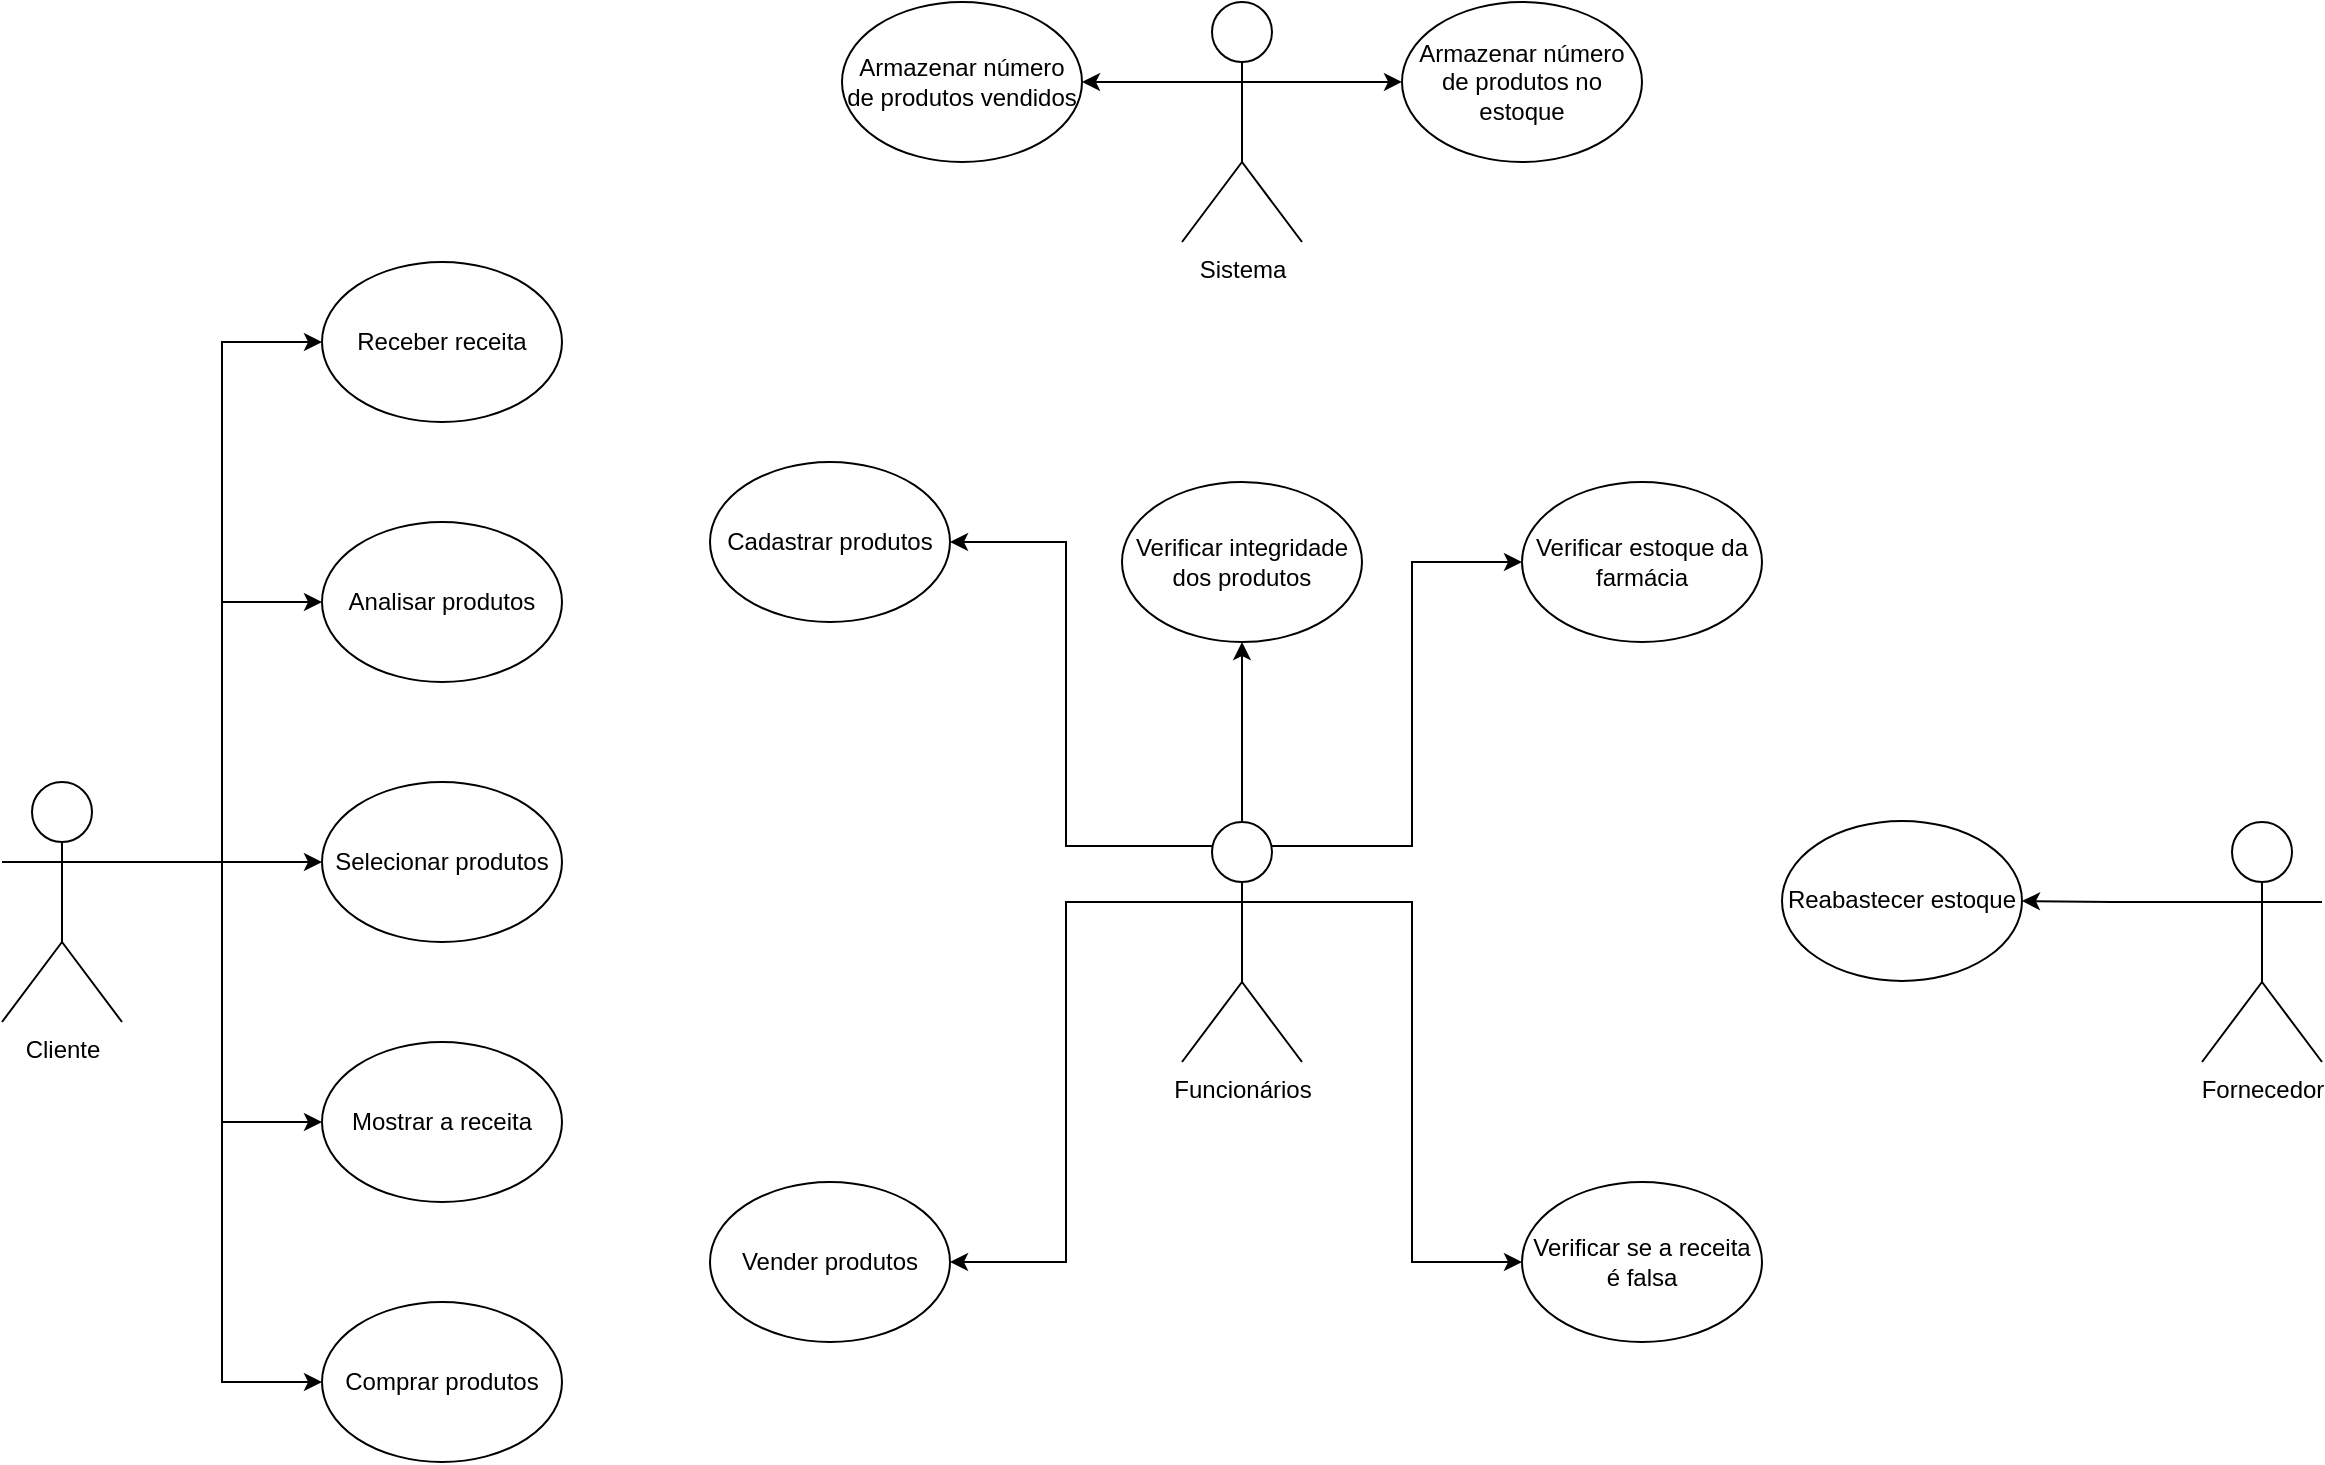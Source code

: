 <mxfile version="26.1.3" pages="2">
  <diagram name="Caso de uso" id="eI7B9AjP6pNZDAld_Fcq">
    <mxGraphModel dx="1687" dy="2077" grid="1" gridSize="10" guides="1" tooltips="1" connect="1" arrows="1" fold="1" page="1" pageScale="1" pageWidth="827" pageHeight="1169" math="0" shadow="0">
      <root>
        <mxCell id="0" />
        <mxCell id="1" parent="0" />
        <mxCell id="VDLVTOaSSbiSKGC9JEB4-6" style="edgeStyle=orthogonalEdgeStyle;rounded=0;orthogonalLoop=1;jettySize=auto;html=1;exitX=0.25;exitY=0.1;exitDx=0;exitDy=0;exitPerimeter=0;entryX=1;entryY=0.5;entryDx=0;entryDy=0;" edge="1" parent="1" source="VDLVTOaSSbiSKGC9JEB4-1" target="VDLVTOaSSbiSKGC9JEB4-3">
          <mxGeometry relative="1" as="geometry" />
        </mxCell>
        <mxCell id="VDLVTOaSSbiSKGC9JEB4-10" style="edgeStyle=orthogonalEdgeStyle;rounded=0;orthogonalLoop=1;jettySize=auto;html=1;exitX=0.5;exitY=0;exitDx=0;exitDy=0;exitPerimeter=0;" edge="1" parent="1" source="VDLVTOaSSbiSKGC9JEB4-1" target="VDLVTOaSSbiSKGC9JEB4-11">
          <mxGeometry relative="1" as="geometry">
            <mxPoint x="620" y="30" as="targetPoint" />
          </mxGeometry>
        </mxCell>
        <mxCell id="VDLVTOaSSbiSKGC9JEB4-22" style="edgeStyle=orthogonalEdgeStyle;rounded=0;orthogonalLoop=1;jettySize=auto;html=1;exitX=0.75;exitY=0.1;exitDx=0;exitDy=0;exitPerimeter=0;entryX=0;entryY=0.5;entryDx=0;entryDy=0;" edge="1" parent="1" source="VDLVTOaSSbiSKGC9JEB4-1" target="VDLVTOaSSbiSKGC9JEB4-21">
          <mxGeometry relative="1" as="geometry" />
        </mxCell>
        <mxCell id="dDlLMIYqswkXogRdT_j6-12" style="edgeStyle=orthogonalEdgeStyle;rounded=0;orthogonalLoop=1;jettySize=auto;html=1;exitX=0;exitY=0.333;exitDx=0;exitDy=0;exitPerimeter=0;entryX=1;entryY=0.5;entryDx=0;entryDy=0;" edge="1" parent="1" source="VDLVTOaSSbiSKGC9JEB4-1" target="VDLVTOaSSbiSKGC9JEB4-5">
          <mxGeometry relative="1" as="geometry" />
        </mxCell>
        <mxCell id="dDlLMIYqswkXogRdT_j6-15" style="edgeStyle=orthogonalEdgeStyle;rounded=0;orthogonalLoop=1;jettySize=auto;html=1;exitX=1;exitY=0.333;exitDx=0;exitDy=0;exitPerimeter=0;entryX=0;entryY=0.5;entryDx=0;entryDy=0;" edge="1" parent="1" source="VDLVTOaSSbiSKGC9JEB4-1" target="VDLVTOaSSbiSKGC9JEB4-46">
          <mxGeometry relative="1" as="geometry" />
        </mxCell>
        <mxCell id="VDLVTOaSSbiSKGC9JEB4-1" value="Funcionários" style="shape=umlActor;verticalLabelPosition=bottom;verticalAlign=top;html=1;outlineConnect=0;direction=east;" vertex="1" parent="1">
          <mxGeometry x="590" y="100" width="60" height="120" as="geometry" />
        </mxCell>
        <mxCell id="VDLVTOaSSbiSKGC9JEB4-3" value="Cadastrar produtos" style="ellipse;whiteSpace=wrap;html=1;" vertex="1" parent="1">
          <mxGeometry x="354" y="-80" width="120" height="80" as="geometry" />
        </mxCell>
        <mxCell id="VDLVTOaSSbiSKGC9JEB4-5" value="Vender produtos" style="ellipse;whiteSpace=wrap;html=1;" vertex="1" parent="1">
          <mxGeometry x="354" y="280" width="120" height="80" as="geometry" />
        </mxCell>
        <mxCell id="VDLVTOaSSbiSKGC9JEB4-11" value="Verificar integridade dos produtos" style="ellipse;whiteSpace=wrap;html=1;" vertex="1" parent="1">
          <mxGeometry x="560" y="-70" width="120" height="80" as="geometry" />
        </mxCell>
        <mxCell id="VDLVTOaSSbiSKGC9JEB4-41" style="edgeStyle=orthogonalEdgeStyle;rounded=0;orthogonalLoop=1;jettySize=auto;html=1;exitX=1;exitY=0.333;exitDx=0;exitDy=0;exitPerimeter=0;entryX=0;entryY=0.5;entryDx=0;entryDy=0;" edge="1" parent="1" source="VDLVTOaSSbiSKGC9JEB4-12" target="VDLVTOaSSbiSKGC9JEB4-26">
          <mxGeometry relative="1" as="geometry" />
        </mxCell>
        <mxCell id="VDLVTOaSSbiSKGC9JEB4-42" style="edgeStyle=orthogonalEdgeStyle;rounded=0;orthogonalLoop=1;jettySize=auto;html=1;exitX=1;exitY=0.333;exitDx=0;exitDy=0;exitPerimeter=0;entryX=0;entryY=0.5;entryDx=0;entryDy=0;" edge="1" parent="1" source="VDLVTOaSSbiSKGC9JEB4-12" target="VDLVTOaSSbiSKGC9JEB4-14">
          <mxGeometry relative="1" as="geometry" />
        </mxCell>
        <mxCell id="VDLVTOaSSbiSKGC9JEB4-43" style="edgeStyle=orthogonalEdgeStyle;rounded=0;orthogonalLoop=1;jettySize=auto;html=1;exitX=1;exitY=0.333;exitDx=0;exitDy=0;exitPerimeter=0;entryX=0;entryY=0.5;entryDx=0;entryDy=0;" edge="1" parent="1" source="VDLVTOaSSbiSKGC9JEB4-12" target="VDLVTOaSSbiSKGC9JEB4-31">
          <mxGeometry relative="1" as="geometry">
            <mxPoint x="160.0" y="250" as="targetPoint" />
          </mxGeometry>
        </mxCell>
        <mxCell id="VDLVTOaSSbiSKGC9JEB4-53" style="edgeStyle=orthogonalEdgeStyle;rounded=0;orthogonalLoop=1;jettySize=auto;html=1;exitX=1;exitY=0.333;exitDx=0;exitDy=0;exitPerimeter=0;entryX=0;entryY=0.5;entryDx=0;entryDy=0;" edge="1" parent="1" source="VDLVTOaSSbiSKGC9JEB4-12" target="VDLVTOaSSbiSKGC9JEB4-52">
          <mxGeometry relative="1" as="geometry" />
        </mxCell>
        <mxCell id="VDLVTOaSSbiSKGC9JEB4-56" style="edgeStyle=orthogonalEdgeStyle;rounded=0;orthogonalLoop=1;jettySize=auto;html=1;exitX=1;exitY=0.333;exitDx=0;exitDy=0;exitPerimeter=0;entryX=0;entryY=0.5;entryDx=0;entryDy=0;" edge="1" parent="1" source="VDLVTOaSSbiSKGC9JEB4-12" target="VDLVTOaSSbiSKGC9JEB4-55">
          <mxGeometry relative="1" as="geometry" />
        </mxCell>
        <mxCell id="VDLVTOaSSbiSKGC9JEB4-12" value="Cliente" style="shape=umlActor;verticalLabelPosition=bottom;verticalAlign=top;html=1;outlineConnect=0;" vertex="1" parent="1">
          <mxGeometry y="80" width="60" height="120" as="geometry" />
        </mxCell>
        <mxCell id="VDLVTOaSSbiSKGC9JEB4-14" value="Selecionar produtos" style="ellipse;whiteSpace=wrap;html=1;" vertex="1" parent="1">
          <mxGeometry x="160" y="80" width="120" height="80" as="geometry" />
        </mxCell>
        <mxCell id="VDLVTOaSSbiSKGC9JEB4-21" value="Verificar estoque da farmácia" style="ellipse;whiteSpace=wrap;html=1;" vertex="1" parent="1">
          <mxGeometry x="760" y="-70" width="120" height="80" as="geometry" />
        </mxCell>
        <mxCell id="VDLVTOaSSbiSKGC9JEB4-26" value="Analisar produtos" style="ellipse;whiteSpace=wrap;html=1;" vertex="1" parent="1">
          <mxGeometry x="160" y="-50" width="120" height="80" as="geometry" />
        </mxCell>
        <mxCell id="VDLVTOaSSbiSKGC9JEB4-31" value="Mostrar a receita" style="ellipse;whiteSpace=wrap;html=1;" vertex="1" parent="1">
          <mxGeometry x="160" y="210" width="120" height="80" as="geometry" />
        </mxCell>
        <mxCell id="VDLVTOaSSbiSKGC9JEB4-46" value="Verificar se a receita é falsa" style="ellipse;whiteSpace=wrap;html=1;" vertex="1" parent="1">
          <mxGeometry x="760" y="280" width="120" height="80" as="geometry" />
        </mxCell>
        <mxCell id="VDLVTOaSSbiSKGC9JEB4-52" value="Receber receita" style="ellipse;whiteSpace=wrap;html=1;" vertex="1" parent="1">
          <mxGeometry x="160" y="-180" width="120" height="80" as="geometry" />
        </mxCell>
        <mxCell id="VDLVTOaSSbiSKGC9JEB4-55" value="Comprar produtos" style="ellipse;whiteSpace=wrap;html=1;" vertex="1" parent="1">
          <mxGeometry x="160" y="340" width="120" height="80" as="geometry" />
        </mxCell>
        <mxCell id="dDlLMIYqswkXogRdT_j6-18" style="edgeStyle=orthogonalEdgeStyle;rounded=0;orthogonalLoop=1;jettySize=auto;html=1;exitX=0;exitY=0.333;exitDx=0;exitDy=0;exitPerimeter=0;" edge="1" parent="1" source="dDlLMIYqswkXogRdT_j6-17" target="dDlLMIYqswkXogRdT_j6-19">
          <mxGeometry relative="1" as="geometry">
            <mxPoint x="950" y="139.471" as="targetPoint" />
          </mxGeometry>
        </mxCell>
        <mxCell id="dDlLMIYqswkXogRdT_j6-17" value="Fornecedor" style="shape=umlActor;verticalLabelPosition=bottom;verticalAlign=top;html=1;outlineConnect=0;" vertex="1" parent="1">
          <mxGeometry x="1100" y="100" width="60" height="120" as="geometry" />
        </mxCell>
        <mxCell id="dDlLMIYqswkXogRdT_j6-19" value="Reabastecer estoque" style="ellipse;whiteSpace=wrap;html=1;" vertex="1" parent="1">
          <mxGeometry x="890" y="99.471" width="120" height="80" as="geometry" />
        </mxCell>
        <mxCell id="dDlLMIYqswkXogRdT_j6-23" style="edgeStyle=orthogonalEdgeStyle;rounded=0;orthogonalLoop=1;jettySize=auto;html=1;exitX=0;exitY=0.333;exitDx=0;exitDy=0;exitPerimeter=0;" edge="1" parent="1" source="dDlLMIYqswkXogRdT_j6-21" target="dDlLMIYqswkXogRdT_j6-24">
          <mxGeometry relative="1" as="geometry">
            <mxPoint x="380" y="-270.529" as="targetPoint" />
          </mxGeometry>
        </mxCell>
        <mxCell id="dDlLMIYqswkXogRdT_j6-25" style="edgeStyle=orthogonalEdgeStyle;rounded=0;orthogonalLoop=1;jettySize=auto;html=1;exitX=1;exitY=0.333;exitDx=0;exitDy=0;exitPerimeter=0;" edge="1" parent="1" source="dDlLMIYqswkXogRdT_j6-21" target="dDlLMIYqswkXogRdT_j6-26">
          <mxGeometry relative="1" as="geometry">
            <mxPoint x="710" y="-270.529" as="targetPoint" />
          </mxGeometry>
        </mxCell>
        <mxCell id="dDlLMIYqswkXogRdT_j6-21" value="Sistema" style="shape=umlActor;verticalLabelPosition=bottom;verticalAlign=top;html=1;outlineConnect=0;" vertex="1" parent="1">
          <mxGeometry x="590" y="-310" width="60" height="120" as="geometry" />
        </mxCell>
        <mxCell id="dDlLMIYqswkXogRdT_j6-24" value="Armazenar número de produtos vendidos" style="ellipse;whiteSpace=wrap;html=1;" vertex="1" parent="1">
          <mxGeometry x="420" y="-309.999" width="120" height="80" as="geometry" />
        </mxCell>
        <mxCell id="dDlLMIYqswkXogRdT_j6-26" value="Armazenar número de produtos no estoque" style="ellipse;whiteSpace=wrap;html=1;" vertex="1" parent="1">
          <mxGeometry x="700" y="-309.999" width="120" height="80" as="geometry" />
        </mxCell>
      </root>
    </mxGraphModel>
  </diagram>
  <diagram id="-bXrI49aHGVClE4TX5Sl" name="Classes">
    <mxGraphModel dx="1434" dy="772" grid="1" gridSize="10" guides="1" tooltips="1" connect="1" arrows="1" fold="1" page="1" pageScale="1" pageWidth="827" pageHeight="1169" math="0" shadow="0">
      <root>
        <mxCell id="0" />
        <mxCell id="1" parent="0" />
        <mxCell id="VTx60j6ACI41Z-inCDod-9" value="Médico" style="swimlane;fontStyle=1;align=center;verticalAlign=top;childLayout=stackLayout;horizontal=1;startSize=26;horizontalStack=0;resizeParent=1;resizeParentMax=0;resizeLast=0;collapsible=1;marginBottom=0;whiteSpace=wrap;html=1;" vertex="1" parent="1">
          <mxGeometry x="400" y="80" width="160" height="86" as="geometry" />
        </mxCell>
        <mxCell id="VTx60j6ACI41Z-inCDod-10" value="VerificarSaúdePaciente" style="text;strokeColor=none;fillColor=none;align=left;verticalAlign=top;spacingLeft=4;spacingRight=4;overflow=hidden;rotatable=0;points=[[0,0.5],[1,0.5]];portConstraint=eastwest;whiteSpace=wrap;html=1;" vertex="1" parent="VTx60j6ACI41Z-inCDod-9">
          <mxGeometry y="26" width="160" height="26" as="geometry" />
        </mxCell>
        <mxCell id="VTx60j6ACI41Z-inCDod-11" value="" style="line;strokeWidth=1;fillColor=none;align=left;verticalAlign=middle;spacingTop=-1;spacingLeft=3;spacingRight=3;rotatable=0;labelPosition=right;points=[];portConstraint=eastwest;strokeColor=inherit;" vertex="1" parent="VTx60j6ACI41Z-inCDod-9">
          <mxGeometry y="52" width="160" height="8" as="geometry" />
        </mxCell>
        <mxCell id="VTx60j6ACI41Z-inCDod-12" value="PassarReceita" style="text;strokeColor=none;fillColor=none;align=left;verticalAlign=top;spacingLeft=4;spacingRight=4;overflow=hidden;rotatable=0;points=[[0,0.5],[1,0.5]];portConstraint=eastwest;whiteSpace=wrap;html=1;" vertex="1" parent="VTx60j6ACI41Z-inCDod-9">
          <mxGeometry y="60" width="160" height="26" as="geometry" />
        </mxCell>
        <mxCell id="VTx60j6ACI41Z-inCDod-14" value="Paciente/Cliente" style="swimlane;fontStyle=1;align=center;verticalAlign=top;childLayout=stackLayout;horizontal=1;startSize=26;horizontalStack=0;resizeParent=1;resizeParentMax=0;resizeLast=0;collapsible=1;marginBottom=0;whiteSpace=wrap;html=1;" vertex="1" parent="1">
          <mxGeometry x="120" y="80" width="160" height="86" as="geometry" />
        </mxCell>
        <mxCell id="VTx60j6ACI41Z-inCDod-15" value="ConsultarMédico" style="text;strokeColor=none;fillColor=none;align=left;verticalAlign=top;spacingLeft=4;spacingRight=4;overflow=hidden;rotatable=0;points=[[0,0.5],[1,0.5]];portConstraint=eastwest;whiteSpace=wrap;html=1;" vertex="1" parent="VTx60j6ACI41Z-inCDod-14">
          <mxGeometry y="26" width="160" height="26" as="geometry" />
        </mxCell>
        <mxCell id="VTx60j6ACI41Z-inCDod-16" value="" style="line;strokeWidth=1;fillColor=none;align=left;verticalAlign=middle;spacingTop=-1;spacingLeft=3;spacingRight=3;rotatable=0;labelPosition=right;points=[];portConstraint=eastwest;strokeColor=inherit;" vertex="1" parent="VTx60j6ACI41Z-inCDod-14">
          <mxGeometry y="52" width="160" height="8" as="geometry" />
        </mxCell>
        <mxCell id="VTx60j6ACI41Z-inCDod-17" value="ReceberReceita" style="text;strokeColor=none;fillColor=none;align=left;verticalAlign=top;spacingLeft=4;spacingRight=4;overflow=hidden;rotatable=0;points=[[0,0.5],[1,0.5]];portConstraint=eastwest;whiteSpace=wrap;html=1;" vertex="1" parent="VTx60j6ACI41Z-inCDod-14">
          <mxGeometry y="60" width="160" height="26" as="geometry" />
        </mxCell>
        <mxCell id="VTx60j6ACI41Z-inCDod-20" style="edgeStyle=orthogonalEdgeStyle;rounded=0;orthogonalLoop=1;jettySize=auto;html=1;exitX=1;exitY=0.5;exitDx=0;exitDy=0;entryX=0;entryY=0.5;entryDx=0;entryDy=0;" edge="1" parent="1" source="VTx60j6ACI41Z-inCDod-15" target="VTx60j6ACI41Z-inCDod-10">
          <mxGeometry relative="1" as="geometry" />
        </mxCell>
      </root>
    </mxGraphModel>
  </diagram>
</mxfile>
